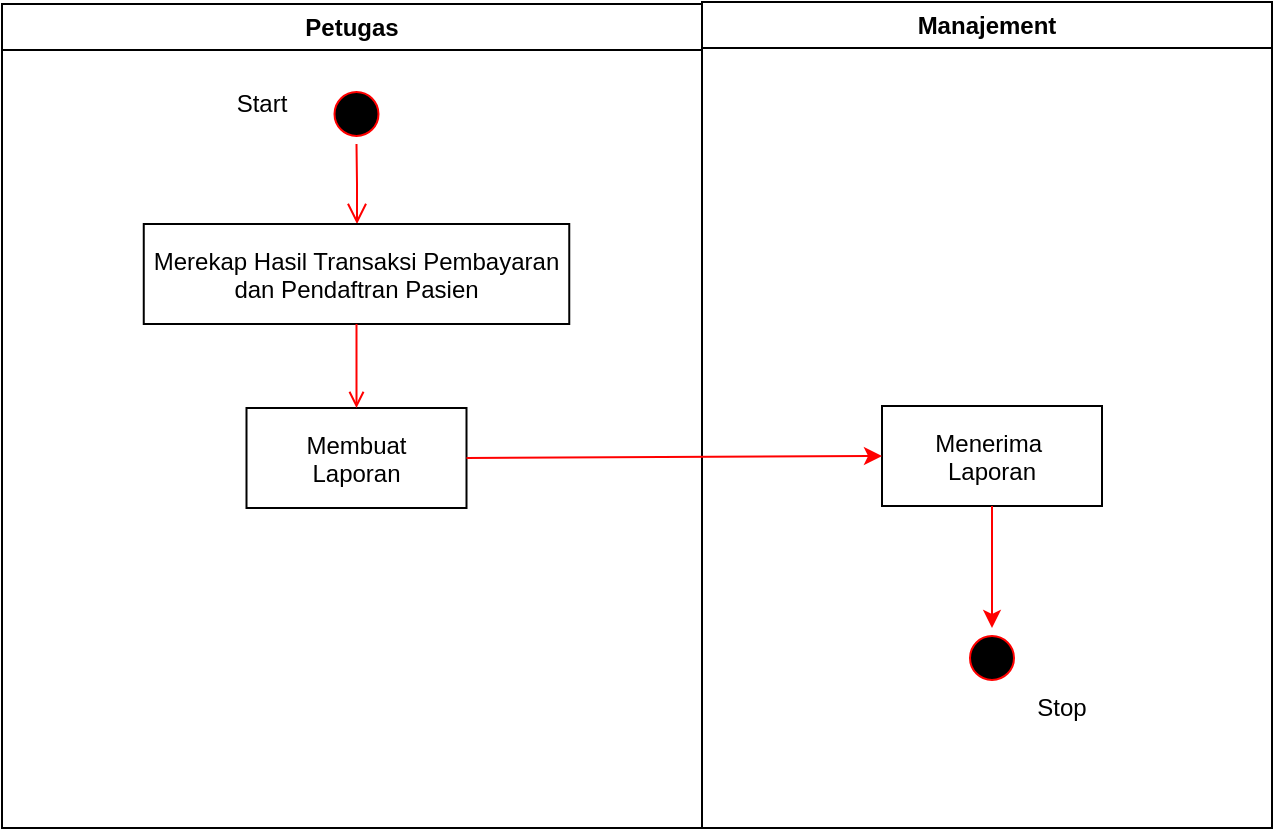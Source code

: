 <mxfile version="14.7.3" type="github">
  <diagram name="Page-1" id="e7e014a7-5840-1c2e-5031-d8a46d1fe8dd">
    <mxGraphModel dx="828" dy="452" grid="1" gridSize="10" guides="1" tooltips="1" connect="1" arrows="1" fold="1" page="1" pageScale="1" pageWidth="1169" pageHeight="826" background="none" math="0" shadow="0">
      <root>
        <mxCell id="0" />
        <mxCell id="1" parent="0" />
        <mxCell id="2" value="Petugas" style="swimlane;whiteSpace=wrap" parent="1" vertex="1">
          <mxGeometry x="90" y="128" width="350" height="412" as="geometry" />
        </mxCell>
        <mxCell id="5" value="" style="ellipse;shape=startState;fillColor=#000000;strokeColor=#ff0000;" parent="2" vertex="1">
          <mxGeometry x="162.25" y="40" width="30" height="30" as="geometry" />
        </mxCell>
        <mxCell id="6" value="" style="edgeStyle=elbowEdgeStyle;elbow=horizontal;verticalAlign=bottom;endArrow=open;endSize=8;strokeColor=#FF0000;endFill=1;rounded=0" parent="2" source="5" target="7" edge="1">
          <mxGeometry x="100" y="40" as="geometry">
            <mxPoint x="115" y="110" as="targetPoint" />
          </mxGeometry>
        </mxCell>
        <mxCell id="7" value="Merekap Hasil Transaksi Pembayaran &#xa;dan Pendaftran Pasien" style="" parent="2" vertex="1">
          <mxGeometry x="70.88" y="110" width="212.75" height="50" as="geometry" />
        </mxCell>
        <mxCell id="8" value="Membuat&#xa;Laporan" style="" parent="2" vertex="1">
          <mxGeometry x="122.25" y="202" width="110" height="50" as="geometry" />
        </mxCell>
        <mxCell id="9" value="" style="endArrow=open;strokeColor=#FF0000;endFill=1;rounded=0" parent="2" source="7" target="8" edge="1">
          <mxGeometry relative="1" as="geometry" />
        </mxCell>
        <mxCell id="C3pK07ns1bqNZINAd856-44" value="Start" style="text;html=1;strokeColor=none;fillColor=none;align=center;verticalAlign=middle;whiteSpace=wrap;rounded=0;" vertex="1" parent="2">
          <mxGeometry x="110" y="40" width="40" height="20" as="geometry" />
        </mxCell>
        <mxCell id="3" value="Manajement" style="swimlane;whiteSpace=wrap" parent="1" vertex="1">
          <mxGeometry x="440" y="127" width="285" height="413" as="geometry" />
        </mxCell>
        <mxCell id="18" value="Menerima &#xa;Laporan" style="" parent="3" vertex="1">
          <mxGeometry x="90" y="202" width="110" height="50" as="geometry" />
        </mxCell>
        <mxCell id="13" value="" style="ellipse;shape=startState;fillColor=#000000;strokeColor=#ff0000;" parent="3" vertex="1">
          <mxGeometry x="130" y="313" width="30" height="30" as="geometry" />
        </mxCell>
        <mxCell id="C3pK07ns1bqNZINAd856-43" value="" style="endArrow=classic;html=1;strokeColor=#FF0000;entryX=0.5;entryY=0;entryDx=0;entryDy=0;exitX=0.5;exitY=1;exitDx=0;exitDy=0;" edge="1" parent="3" source="18" target="13">
          <mxGeometry width="50" height="50" relative="1" as="geometry">
            <mxPoint x="-45" y="223" as="sourcePoint" />
            <mxPoint x="5" y="173" as="targetPoint" />
          </mxGeometry>
        </mxCell>
        <mxCell id="C3pK07ns1bqNZINAd856-45" value="Stop" style="text;html=1;strokeColor=none;fillColor=none;align=center;verticalAlign=middle;whiteSpace=wrap;rounded=0;" vertex="1" parent="3">
          <mxGeometry x="160" y="343" width="40" height="20" as="geometry" />
        </mxCell>
        <mxCell id="C3pK07ns1bqNZINAd856-42" value="" style="endArrow=classic;html=1;entryX=0;entryY=0.5;entryDx=0;entryDy=0;exitX=1;exitY=0.5;exitDx=0;exitDy=0;strokeColor=#FF0000;" edge="1" parent="1" source="8" target="18">
          <mxGeometry width="50" height="50" relative="1" as="geometry">
            <mxPoint x="400" y="350" as="sourcePoint" />
            <mxPoint x="450" y="300" as="targetPoint" />
          </mxGeometry>
        </mxCell>
      </root>
    </mxGraphModel>
  </diagram>
</mxfile>
